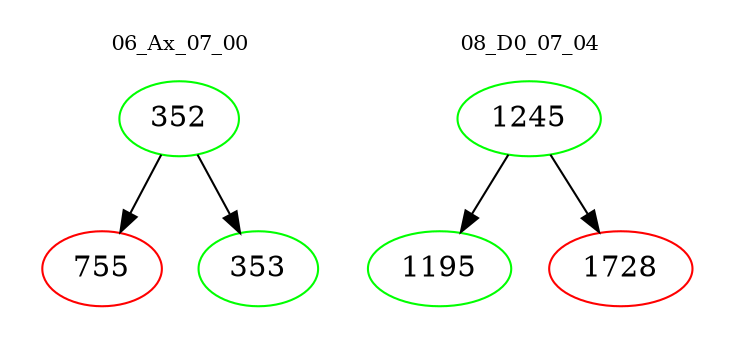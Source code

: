 digraph{
subgraph cluster_0 {
color = white
label = "06_Ax_07_00";
fontsize=10;
T0_352 [label="352", color="green"]
T0_352 -> T0_755 [color="black"]
T0_755 [label="755", color="red"]
T0_352 -> T0_353 [color="black"]
T0_353 [label="353", color="green"]
}
subgraph cluster_1 {
color = white
label = "08_D0_07_04";
fontsize=10;
T1_1245 [label="1245", color="green"]
T1_1245 -> T1_1195 [color="black"]
T1_1195 [label="1195", color="green"]
T1_1245 -> T1_1728 [color="black"]
T1_1728 [label="1728", color="red"]
}
}
